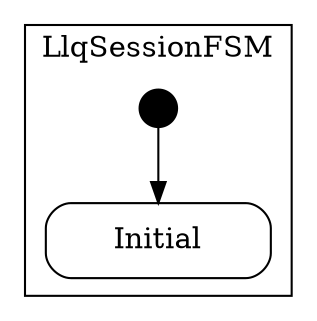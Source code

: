 digraph LlqSession {

    node
        [shape=Mrecord width=1.5];

    subgraph cluster_LlqSessionFSM {

        label="LlqSessionFSM";

        //
        // States (Nodes)
        //

        "LlqSessionFSM::Initial"
            [label="{Initial}"];

        "%start"
            [label="" shape=circle style=filled fillcolor=black width=0.25];

        //
        // Transitions (Edges)
        //

        "%start" -> "LlqSessionFSM::Initial"
    }

}
